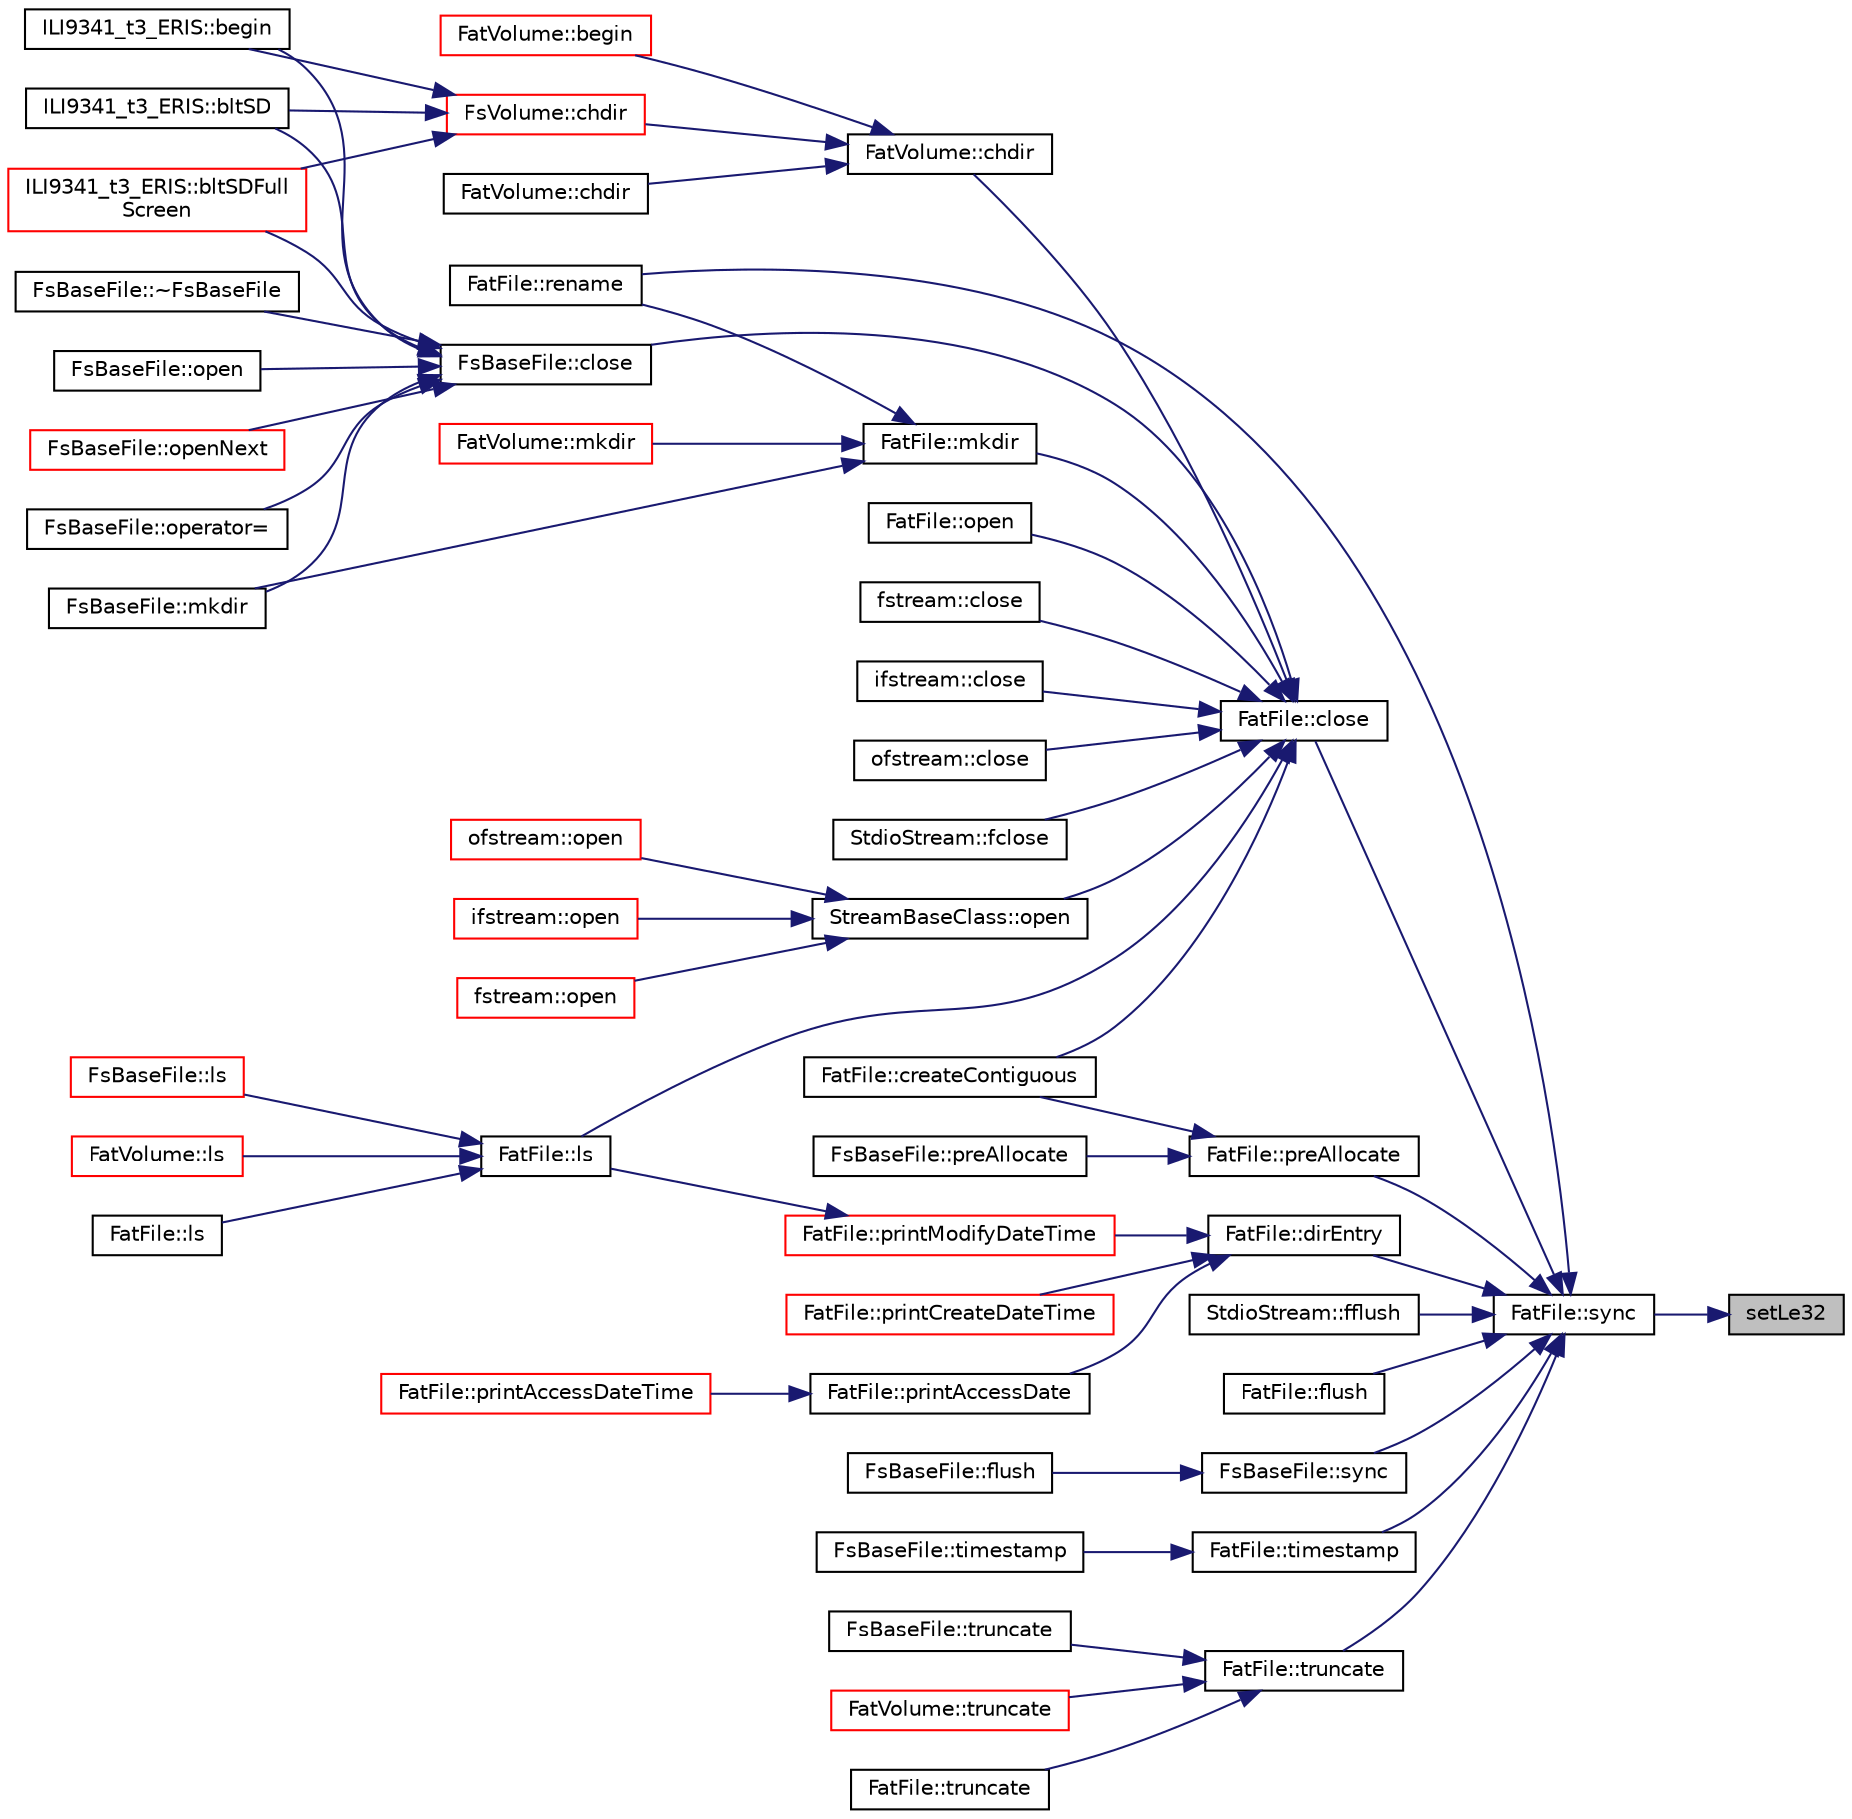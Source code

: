 digraph "setLe32"
{
 // LATEX_PDF_SIZE
  edge [fontname="Helvetica",fontsize="10",labelfontname="Helvetica",labelfontsize="10"];
  node [fontname="Helvetica",fontsize="10",shape=record];
  rankdir="RL";
  Node1 [label="setLe32",height=0.2,width=0.4,color="black", fillcolor="grey75", style="filled", fontcolor="black",tooltip=" "];
  Node1 -> Node2 [dir="back",color="midnightblue",fontsize="10",style="solid",fontname="Helvetica"];
  Node2 [label="FatFile::sync",height=0.2,width=0.4,color="black", fillcolor="white", style="filled",URL="$class_fat_file.html#a67f3dc4896c542d695e11aac927f585e",tooltip=" "];
  Node2 -> Node3 [dir="back",color="midnightblue",fontsize="10",style="solid",fontname="Helvetica"];
  Node3 [label="FatFile::close",height=0.2,width=0.4,color="black", fillcolor="white", style="filled",URL="$class_fat_file.html#afd16af325e0642e4bff6430b7d8bb18b",tooltip=" "];
  Node3 -> Node4 [dir="back",color="midnightblue",fontsize="10",style="solid",fontname="Helvetica"];
  Node4 [label="FatVolume::chdir",height=0.2,width=0.4,color="black", fillcolor="white", style="filled",URL="$class_fat_volume.html#a659d921b3efd52d310a33cba69eff18b",tooltip=" "];
  Node4 -> Node5 [dir="back",color="midnightblue",fontsize="10",style="solid",fontname="Helvetica"];
  Node5 [label="FatVolume::begin",height=0.2,width=0.4,color="red", fillcolor="white", style="filled",URL="$class_fat_volume.html#af3a219ea89bbbf310a61115c9a3d221a",tooltip=" "];
  Node4 -> Node7 [dir="back",color="midnightblue",fontsize="10",style="solid",fontname="Helvetica"];
  Node7 [label="FsVolume::chdir",height=0.2,width=0.4,color="red", fillcolor="white", style="filled",URL="$class_fs_volume.html#abcc645df09441d40c476e4981393c944",tooltip=" "];
  Node7 -> Node8 [dir="back",color="midnightblue",fontsize="10",style="solid",fontname="Helvetica"];
  Node8 [label="ILI9341_t3_ERIS::begin",height=0.2,width=0.4,color="black", fillcolor="white", style="filled",URL="$class_i_l_i9341__t3___e_r_i_s.html#aac7f00d564f87cf2063f869d273f6f48",tooltip=" "];
  Node7 -> Node9 [dir="back",color="midnightblue",fontsize="10",style="solid",fontname="Helvetica"];
  Node9 [label="ILI9341_t3_ERIS::bltSD",height=0.2,width=0.4,color="black", fillcolor="white", style="filled",URL="$class_i_l_i9341__t3___e_r_i_s.html#a62cbbd94867557ffbe8d9a2c832c8716",tooltip=" "];
  Node7 -> Node10 [dir="back",color="midnightblue",fontsize="10",style="solid",fontname="Helvetica"];
  Node10 [label="ILI9341_t3_ERIS::bltSDFull\lScreen",height=0.2,width=0.4,color="red", fillcolor="white", style="filled",URL="$class_i_l_i9341__t3___e_r_i_s.html#a6efb6ee1407d55e237e86b7557d89b75",tooltip=" "];
  Node4 -> Node15 [dir="back",color="midnightblue",fontsize="10",style="solid",fontname="Helvetica"];
  Node15 [label="FatVolume::chdir",height=0.2,width=0.4,color="black", fillcolor="white", style="filled",URL="$class_fat_volume.html#ac591520e33ff8ba51e80782a87423872",tooltip=" "];
  Node3 -> Node16 [dir="back",color="midnightblue",fontsize="10",style="solid",fontname="Helvetica"];
  Node16 [label="FsBaseFile::close",height=0.2,width=0.4,color="black", fillcolor="white", style="filled",URL="$class_fs_base_file.html#aa669c695a839e68e417fb15eebe3de13",tooltip=" "];
  Node16 -> Node8 [dir="back",color="midnightblue",fontsize="10",style="solid",fontname="Helvetica"];
  Node16 -> Node9 [dir="back",color="midnightblue",fontsize="10",style="solid",fontname="Helvetica"];
  Node16 -> Node10 [dir="back",color="midnightblue",fontsize="10",style="solid",fontname="Helvetica"];
  Node16 -> Node17 [dir="back",color="midnightblue",fontsize="10",style="solid",fontname="Helvetica"];
  Node17 [label="FsBaseFile::mkdir",height=0.2,width=0.4,color="black", fillcolor="white", style="filled",URL="$class_fs_base_file.html#a8b7aa7f2c63882e483336dfe12ef6800",tooltip=" "];
  Node16 -> Node18 [dir="back",color="midnightblue",fontsize="10",style="solid",fontname="Helvetica"];
  Node18 [label="FsBaseFile::open",height=0.2,width=0.4,color="black", fillcolor="white", style="filled",URL="$class_fs_base_file.html#a9786eb47f5d001e89ff291c271517547",tooltip=" "];
  Node16 -> Node19 [dir="back",color="midnightblue",fontsize="10",style="solid",fontname="Helvetica"];
  Node19 [label="FsBaseFile::openNext",height=0.2,width=0.4,color="red", fillcolor="white", style="filled",URL="$class_fs_base_file.html#acb9b1075f4db76fa7e0521c9aff9c3df",tooltip=" "];
  Node16 -> Node21 [dir="back",color="midnightblue",fontsize="10",style="solid",fontname="Helvetica"];
  Node21 [label="FsBaseFile::operator=",height=0.2,width=0.4,color="black", fillcolor="white", style="filled",URL="$class_fs_base_file.html#ae4f6d168072bb4f2a61976f621659d20",tooltip=" "];
  Node16 -> Node22 [dir="back",color="midnightblue",fontsize="10",style="solid",fontname="Helvetica"];
  Node22 [label="FsBaseFile::~FsBaseFile",height=0.2,width=0.4,color="black", fillcolor="white", style="filled",URL="$class_fs_base_file.html#ab148c0eb86197666a251a2f0a15f2a02",tooltip=" "];
  Node3 -> Node23 [dir="back",color="midnightblue",fontsize="10",style="solid",fontname="Helvetica"];
  Node23 [label="fstream::close",height=0.2,width=0.4,color="black", fillcolor="white", style="filled",URL="$classfstream.html#ac5720ee620c09d63dd186823e688ea9a",tooltip=" "];
  Node3 -> Node24 [dir="back",color="midnightblue",fontsize="10",style="solid",fontname="Helvetica"];
  Node24 [label="ifstream::close",height=0.2,width=0.4,color="black", fillcolor="white", style="filled",URL="$classifstream.html#ac5892f472afdef6160f5fe2401b16dce",tooltip=" "];
  Node3 -> Node25 [dir="back",color="midnightblue",fontsize="10",style="solid",fontname="Helvetica"];
  Node25 [label="ofstream::close",height=0.2,width=0.4,color="black", fillcolor="white", style="filled",URL="$classofstream.html#a240f3752c7ff7a78d10c143d2083715f",tooltip=" "];
  Node3 -> Node26 [dir="back",color="midnightblue",fontsize="10",style="solid",fontname="Helvetica"];
  Node26 [label="FatFile::createContiguous",height=0.2,width=0.4,color="black", fillcolor="white", style="filled",URL="$class_fat_file.html#a0853fbd44aee2798d14d8e3aed78f8bf",tooltip=" "];
  Node3 -> Node27 [dir="back",color="midnightblue",fontsize="10",style="solid",fontname="Helvetica"];
  Node27 [label="StdioStream::fclose",height=0.2,width=0.4,color="black", fillcolor="white", style="filled",URL="$class_stdio_stream.html#a4ddd4658d49182013d2fa2a181e96c5a",tooltip=" "];
  Node3 -> Node28 [dir="back",color="midnightblue",fontsize="10",style="solid",fontname="Helvetica"];
  Node28 [label="FatFile::ls",height=0.2,width=0.4,color="black", fillcolor="white", style="filled",URL="$class_fat_file.html#a60ab9d16bcc778150a364c26de467de1",tooltip=" "];
  Node28 -> Node29 [dir="back",color="midnightblue",fontsize="10",style="solid",fontname="Helvetica"];
  Node29 [label="FsBaseFile::ls",height=0.2,width=0.4,color="red", fillcolor="white", style="filled",URL="$class_fs_base_file.html#aecbc336b952eebebfdfcf917863183ee",tooltip=" "];
  Node28 -> Node31 [dir="back",color="midnightblue",fontsize="10",style="solid",fontname="Helvetica"];
  Node31 [label="FatVolume::ls",height=0.2,width=0.4,color="red", fillcolor="white", style="filled",URL="$class_fat_volume.html#ae40964f357cfff4208812344a0e6f26f",tooltip=" "];
  Node28 -> Node34 [dir="back",color="midnightblue",fontsize="10",style="solid",fontname="Helvetica"];
  Node34 [label="FatFile::ls",height=0.2,width=0.4,color="black", fillcolor="white", style="filled",URL="$class_fat_file.html#a6a11f3307da6232b5f2d11812832d93a",tooltip=" "];
  Node3 -> Node35 [dir="back",color="midnightblue",fontsize="10",style="solid",fontname="Helvetica"];
  Node35 [label="FatFile::mkdir",height=0.2,width=0.4,color="black", fillcolor="white", style="filled",URL="$class_fat_file.html#abab5b9f72cc796388dd4eed01d13d90d",tooltip=" "];
  Node35 -> Node36 [dir="back",color="midnightblue",fontsize="10",style="solid",fontname="Helvetica"];
  Node36 [label="FatVolume::mkdir",height=0.2,width=0.4,color="red", fillcolor="white", style="filled",URL="$class_fat_volume.html#ad80bccf8f24ff001a7b9277effc2cc52",tooltip=" "];
  Node35 -> Node17 [dir="back",color="midnightblue",fontsize="10",style="solid",fontname="Helvetica"];
  Node35 -> Node40 [dir="back",color="midnightblue",fontsize="10",style="solid",fontname="Helvetica"];
  Node40 [label="FatFile::rename",height=0.2,width=0.4,color="black", fillcolor="white", style="filled",URL="$class_fat_file.html#a4b42f2454ff462555c07ea094a92a1e0",tooltip=" "];
  Node3 -> Node41 [dir="back",color="midnightblue",fontsize="10",style="solid",fontname="Helvetica"];
  Node41 [label="StreamBaseClass::open",height=0.2,width=0.4,color="black", fillcolor="white", style="filled",URL="$class_stream_base_class.html#ae35297f11506f154597015f9216b72df",tooltip=" "];
  Node41 -> Node42 [dir="back",color="midnightblue",fontsize="10",style="solid",fontname="Helvetica"];
  Node42 [label="ifstream::open",height=0.2,width=0.4,color="red", fillcolor="white", style="filled",URL="$classifstream.html#a169694d6535fd551fd6db48a2867590e",tooltip=" "];
  Node41 -> Node44 [dir="back",color="midnightblue",fontsize="10",style="solid",fontname="Helvetica"];
  Node44 [label="fstream::open",height=0.2,width=0.4,color="red", fillcolor="white", style="filled",URL="$classfstream.html#a85b24d94552991f33caf4c3a83420879",tooltip=" "];
  Node41 -> Node46 [dir="back",color="midnightblue",fontsize="10",style="solid",fontname="Helvetica"];
  Node46 [label="ofstream::open",height=0.2,width=0.4,color="red", fillcolor="white", style="filled",URL="$classofstream.html#a4b9d30c742fbe01baa336406c7afdcb2",tooltip=" "];
  Node3 -> Node48 [dir="back",color="midnightblue",fontsize="10",style="solid",fontname="Helvetica"];
  Node48 [label="FatFile::open",height=0.2,width=0.4,color="black", fillcolor="white", style="filled",URL="$class_fat_file.html#a58d6ea245f1bc3ae7a6df311cd25052f",tooltip=" "];
  Node2 -> Node49 [dir="back",color="midnightblue",fontsize="10",style="solid",fontname="Helvetica"];
  Node49 [label="FatFile::dirEntry",height=0.2,width=0.4,color="black", fillcolor="white", style="filled",URL="$class_fat_file.html#a2f4e9ab3056125b07f15d14ca26d5346",tooltip=" "];
  Node49 -> Node50 [dir="back",color="midnightblue",fontsize="10",style="solid",fontname="Helvetica"];
  Node50 [label="FatFile::printAccessDate",height=0.2,width=0.4,color="black", fillcolor="white", style="filled",URL="$class_fat_file.html#a22be4c339d0bfa331f75415b74dd4f37",tooltip=" "];
  Node50 -> Node51 [dir="back",color="midnightblue",fontsize="10",style="solid",fontname="Helvetica"];
  Node51 [label="FatFile::printAccessDateTime",height=0.2,width=0.4,color="red", fillcolor="white", style="filled",URL="$class_fat_file.html#a19b3196bb1f6a68a2447e53b09369aef",tooltip=" "];
  Node49 -> Node53 [dir="back",color="midnightblue",fontsize="10",style="solid",fontname="Helvetica"];
  Node53 [label="FatFile::printCreateDateTime",height=0.2,width=0.4,color="red", fillcolor="white", style="filled",URL="$class_fat_file.html#ab22396a285e27b53501a0047ddd97f59",tooltip=" "];
  Node49 -> Node55 [dir="back",color="midnightblue",fontsize="10",style="solid",fontname="Helvetica"];
  Node55 [label="FatFile::printModifyDateTime",height=0.2,width=0.4,color="red", fillcolor="white", style="filled",URL="$class_fat_file.html#a43c8a1cabcae673e43c590f5db44c65a",tooltip=" "];
  Node55 -> Node28 [dir="back",color="midnightblue",fontsize="10",style="solid",fontname="Helvetica"];
  Node2 -> Node57 [dir="back",color="midnightblue",fontsize="10",style="solid",fontname="Helvetica"];
  Node57 [label="StdioStream::fflush",height=0.2,width=0.4,color="black", fillcolor="white", style="filled",URL="$class_stdio_stream.html#a7ce32ec7ea3f2fd8ea42b9633890f1c0",tooltip=" "];
  Node2 -> Node58 [dir="back",color="midnightblue",fontsize="10",style="solid",fontname="Helvetica"];
  Node58 [label="FatFile::flush",height=0.2,width=0.4,color="black", fillcolor="white", style="filled",URL="$class_fat_file.html#a166b5ff04754cc925f2aee71bf92f800",tooltip=" "];
  Node2 -> Node59 [dir="back",color="midnightblue",fontsize="10",style="solid",fontname="Helvetica"];
  Node59 [label="FatFile::preAllocate",height=0.2,width=0.4,color="black", fillcolor="white", style="filled",URL="$class_fat_file.html#aeeb13b9de68bf9097c863c41d655ee83",tooltip=" "];
  Node59 -> Node26 [dir="back",color="midnightblue",fontsize="10",style="solid",fontname="Helvetica"];
  Node59 -> Node60 [dir="back",color="midnightblue",fontsize="10",style="solid",fontname="Helvetica"];
  Node60 [label="FsBaseFile::preAllocate",height=0.2,width=0.4,color="black", fillcolor="white", style="filled",URL="$class_fs_base_file.html#acbc037f9f07c57235bb8b30af5a53ac2",tooltip=" "];
  Node2 -> Node40 [dir="back",color="midnightblue",fontsize="10",style="solid",fontname="Helvetica"];
  Node2 -> Node61 [dir="back",color="midnightblue",fontsize="10",style="solid",fontname="Helvetica"];
  Node61 [label="FsBaseFile::sync",height=0.2,width=0.4,color="black", fillcolor="white", style="filled",URL="$class_fs_base_file.html#acf2d9261c5c1b1b022a0414cdfe0a17b",tooltip=" "];
  Node61 -> Node62 [dir="back",color="midnightblue",fontsize="10",style="solid",fontname="Helvetica"];
  Node62 [label="FsBaseFile::flush",height=0.2,width=0.4,color="black", fillcolor="white", style="filled",URL="$class_fs_base_file.html#adba2e8ad2ec46ae0f7b8f93b33a2b262",tooltip=" "];
  Node2 -> Node63 [dir="back",color="midnightblue",fontsize="10",style="solid",fontname="Helvetica"];
  Node63 [label="FatFile::timestamp",height=0.2,width=0.4,color="black", fillcolor="white", style="filled",URL="$class_fat_file.html#a56dabdf73833b7e961c4530eb8e16d23",tooltip=" "];
  Node63 -> Node64 [dir="back",color="midnightblue",fontsize="10",style="solid",fontname="Helvetica"];
  Node64 [label="FsBaseFile::timestamp",height=0.2,width=0.4,color="black", fillcolor="white", style="filled",URL="$class_fs_base_file.html#acea65e639feebaac01964af02a77d324",tooltip=" "];
  Node2 -> Node65 [dir="back",color="midnightblue",fontsize="10",style="solid",fontname="Helvetica"];
  Node65 [label="FatFile::truncate",height=0.2,width=0.4,color="black", fillcolor="white", style="filled",URL="$class_fat_file.html#a7dda881dac19ea2aa9b2e85a229a98d7",tooltip=" "];
  Node65 -> Node66 [dir="back",color="midnightblue",fontsize="10",style="solid",fontname="Helvetica"];
  Node66 [label="FsBaseFile::truncate",height=0.2,width=0.4,color="black", fillcolor="white", style="filled",URL="$class_fs_base_file.html#a2a0bf00241df08a604f054512746986b",tooltip=" "];
  Node65 -> Node67 [dir="back",color="midnightblue",fontsize="10",style="solid",fontname="Helvetica"];
  Node67 [label="FatVolume::truncate",height=0.2,width=0.4,color="red", fillcolor="white", style="filled",URL="$class_fat_volume.html#a86a08bf789e33567418465b9b12751e2",tooltip=" "];
  Node65 -> Node69 [dir="back",color="midnightblue",fontsize="10",style="solid",fontname="Helvetica"];
  Node69 [label="FatFile::truncate",height=0.2,width=0.4,color="black", fillcolor="white", style="filled",URL="$class_fat_file.html#aa6e663098a578635d37d92e82d18d616",tooltip=" "];
}
